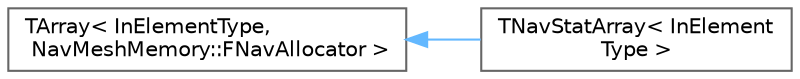 digraph "Graphical Class Hierarchy"
{
 // INTERACTIVE_SVG=YES
 // LATEX_PDF_SIZE
  bgcolor="transparent";
  edge [fontname=Helvetica,fontsize=10,labelfontname=Helvetica,labelfontsize=10];
  node [fontname=Helvetica,fontsize=10,shape=box,height=0.2,width=0.4];
  rankdir="LR";
  Node0 [id="Node000000",label="TArray\< InElementType,\l NavMeshMemory::FNavAllocator \>",height=0.2,width=0.4,color="grey40", fillcolor="white", style="filled",URL="$d4/d52/classTArray.html",tooltip=" "];
  Node0 -> Node1 [id="edge6109_Node000000_Node000001",dir="back",color="steelblue1",style="solid",tooltip=" "];
  Node1 [id="Node000001",label="TNavStatArray\< InElement\lType \>",height=0.2,width=0.4,color="grey40", fillcolor="white", style="filled",URL="$dc/dc9/classTNavStatArray.html",tooltip=" "];
}
